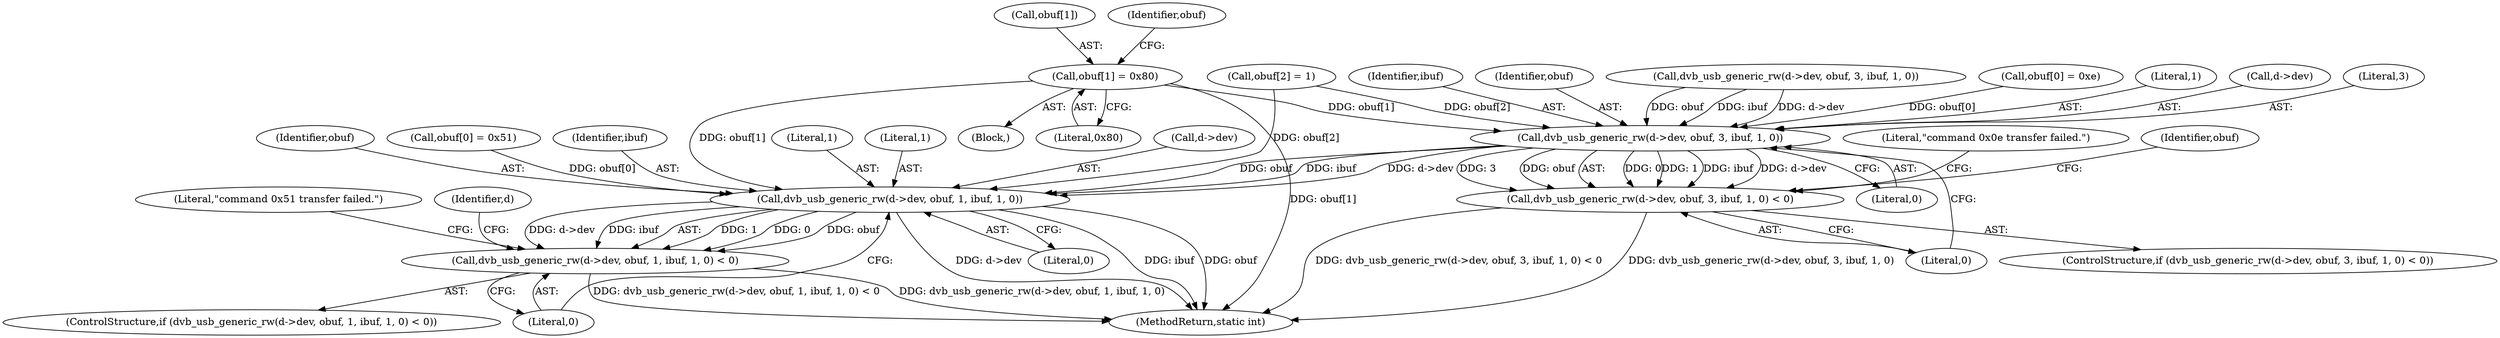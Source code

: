 digraph "1_linux_606142af57dad981b78707234cfbd15f9f7b7125_3@array" {
"1000188" [label="(Call,obuf[1] = 0x80)"];
"1000200" [label="(Call,dvb_usb_generic_rw(d->dev, obuf, 3, ibuf, 1, 0))"];
"1000199" [label="(Call,dvb_usb_generic_rw(d->dev, obuf, 3, ibuf, 1, 0) < 0)"];
"1000219" [label="(Call,dvb_usb_generic_rw(d->dev, obuf, 1, ibuf, 1, 0))"];
"1000218" [label="(Call,dvb_usb_generic_rw(d->dev, obuf, 1, ibuf, 1, 0) < 0)"];
"1000188" [label="(Call,obuf[1] = 0x80)"];
"1000198" [label="(ControlStructure,if (dvb_usb_generic_rw(d->dev, obuf, 3, ibuf, 1, 0) < 0))"];
"1000224" [label="(Literal,1)"];
"1000220" [label="(Call,d->dev)"];
"1000223" [label="(Identifier,obuf)"];
"1000212" [label="(Call,obuf[0] = 0x51)"];
"1000205" [label="(Literal,3)"];
"1000206" [label="(Identifier,ibuf)"];
"1000225" [label="(Identifier,ibuf)"];
"1000204" [label="(Identifier,obuf)"];
"1000189" [label="(Call,obuf[1])"];
"1000219" [label="(Call,dvb_usb_generic_rw(d->dev, obuf, 1, ibuf, 1, 0))"];
"1000290" [label="(MethodReturn,static int)"];
"1000214" [label="(Identifier,obuf)"];
"1000169" [label="(Call,dvb_usb_generic_rw(d->dev, obuf, 3, ibuf, 1, 0))"];
"1000200" [label="(Call,dvb_usb_generic_rw(d->dev, obuf, 3, ibuf, 1, 0))"];
"1000230" [label="(Literal,\"command 0x51 transfer failed.\")"];
"1000211" [label="(Literal,\"command 0x0e transfer failed.\")"];
"1000183" [label="(Call,obuf[0] = 0xe)"];
"1000217" [label="(ControlStructure,if (dvb_usb_generic_rw(d->dev, obuf, 1, ibuf, 1, 0) < 0))"];
"1000207" [label="(Literal,1)"];
"1000235" [label="(Identifier,d)"];
"1000102" [label="(Block,)"];
"1000228" [label="(Literal,0)"];
"1000195" [label="(Identifier,obuf)"];
"1000201" [label="(Call,d->dev)"];
"1000226" [label="(Literal,1)"];
"1000192" [label="(Literal,0x80)"];
"1000218" [label="(Call,dvb_usb_generic_rw(d->dev, obuf, 1, ibuf, 1, 0) < 0)"];
"1000209" [label="(Literal,0)"];
"1000208" [label="(Literal,0)"];
"1000199" [label="(Call,dvb_usb_generic_rw(d->dev, obuf, 3, ibuf, 1, 0) < 0)"];
"1000193" [label="(Call,obuf[2] = 1)"];
"1000227" [label="(Literal,0)"];
"1000188" -> "1000102"  [label="AST: "];
"1000188" -> "1000192"  [label="CFG: "];
"1000189" -> "1000188"  [label="AST: "];
"1000192" -> "1000188"  [label="AST: "];
"1000195" -> "1000188"  [label="CFG: "];
"1000188" -> "1000290"  [label="DDG: obuf[1]"];
"1000188" -> "1000200"  [label="DDG: obuf[1]"];
"1000188" -> "1000219"  [label="DDG: obuf[1]"];
"1000200" -> "1000199"  [label="AST: "];
"1000200" -> "1000208"  [label="CFG: "];
"1000201" -> "1000200"  [label="AST: "];
"1000204" -> "1000200"  [label="AST: "];
"1000205" -> "1000200"  [label="AST: "];
"1000206" -> "1000200"  [label="AST: "];
"1000207" -> "1000200"  [label="AST: "];
"1000208" -> "1000200"  [label="AST: "];
"1000209" -> "1000200"  [label="CFG: "];
"1000200" -> "1000199"  [label="DDG: 0"];
"1000200" -> "1000199"  [label="DDG: 1"];
"1000200" -> "1000199"  [label="DDG: ibuf"];
"1000200" -> "1000199"  [label="DDG: d->dev"];
"1000200" -> "1000199"  [label="DDG: 3"];
"1000200" -> "1000199"  [label="DDG: obuf"];
"1000169" -> "1000200"  [label="DDG: d->dev"];
"1000169" -> "1000200"  [label="DDG: obuf"];
"1000169" -> "1000200"  [label="DDG: ibuf"];
"1000193" -> "1000200"  [label="DDG: obuf[2]"];
"1000183" -> "1000200"  [label="DDG: obuf[0]"];
"1000200" -> "1000219"  [label="DDG: d->dev"];
"1000200" -> "1000219"  [label="DDG: obuf"];
"1000200" -> "1000219"  [label="DDG: ibuf"];
"1000199" -> "1000198"  [label="AST: "];
"1000199" -> "1000209"  [label="CFG: "];
"1000209" -> "1000199"  [label="AST: "];
"1000211" -> "1000199"  [label="CFG: "];
"1000214" -> "1000199"  [label="CFG: "];
"1000199" -> "1000290"  [label="DDG: dvb_usb_generic_rw(d->dev, obuf, 3, ibuf, 1, 0)"];
"1000199" -> "1000290"  [label="DDG: dvb_usb_generic_rw(d->dev, obuf, 3, ibuf, 1, 0) < 0"];
"1000219" -> "1000218"  [label="AST: "];
"1000219" -> "1000227"  [label="CFG: "];
"1000220" -> "1000219"  [label="AST: "];
"1000223" -> "1000219"  [label="AST: "];
"1000224" -> "1000219"  [label="AST: "];
"1000225" -> "1000219"  [label="AST: "];
"1000226" -> "1000219"  [label="AST: "];
"1000227" -> "1000219"  [label="AST: "];
"1000228" -> "1000219"  [label="CFG: "];
"1000219" -> "1000290"  [label="DDG: ibuf"];
"1000219" -> "1000290"  [label="DDG: obuf"];
"1000219" -> "1000290"  [label="DDG: d->dev"];
"1000219" -> "1000218"  [label="DDG: 1"];
"1000219" -> "1000218"  [label="DDG: 0"];
"1000219" -> "1000218"  [label="DDG: obuf"];
"1000219" -> "1000218"  [label="DDG: d->dev"];
"1000219" -> "1000218"  [label="DDG: ibuf"];
"1000193" -> "1000219"  [label="DDG: obuf[2]"];
"1000212" -> "1000219"  [label="DDG: obuf[0]"];
"1000218" -> "1000217"  [label="AST: "];
"1000218" -> "1000228"  [label="CFG: "];
"1000228" -> "1000218"  [label="AST: "];
"1000230" -> "1000218"  [label="CFG: "];
"1000235" -> "1000218"  [label="CFG: "];
"1000218" -> "1000290"  [label="DDG: dvb_usb_generic_rw(d->dev, obuf, 1, ibuf, 1, 0)"];
"1000218" -> "1000290"  [label="DDG: dvb_usb_generic_rw(d->dev, obuf, 1, ibuf, 1, 0) < 0"];
}
